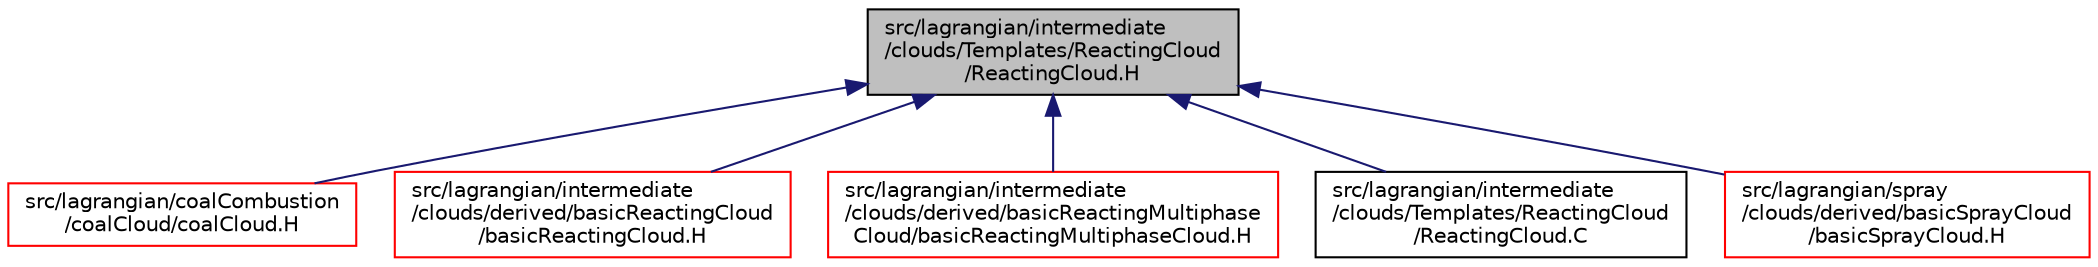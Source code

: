 digraph "src/lagrangian/intermediate/clouds/Templates/ReactingCloud/ReactingCloud.H"
{
  bgcolor="transparent";
  edge [fontname="Helvetica",fontsize="10",labelfontname="Helvetica",labelfontsize="10"];
  node [fontname="Helvetica",fontsize="10",shape=record];
  Node54 [label="src/lagrangian/intermediate\l/clouds/Templates/ReactingCloud\l/ReactingCloud.H",height=0.2,width=0.4,color="black", fillcolor="grey75", style="filled", fontcolor="black"];
  Node54 -> Node55 [dir="back",color="midnightblue",fontsize="10",style="solid",fontname="Helvetica"];
  Node55 [label="src/lagrangian/coalCombustion\l/coalCloud/coalCloud.H",height=0.2,width=0.4,color="red",URL="$a05591.html"];
  Node54 -> Node59 [dir="back",color="midnightblue",fontsize="10",style="solid",fontname="Helvetica"];
  Node59 [label="src/lagrangian/intermediate\l/clouds/derived/basicReactingCloud\l/basicReactingCloud.H",height=0.2,width=0.4,color="red",URL="$a05849.html"];
  Node54 -> Node62 [dir="back",color="midnightblue",fontsize="10",style="solid",fontname="Helvetica"];
  Node62 [label="src/lagrangian/intermediate\l/clouds/derived/basicReactingMultiphase\lCloud/basicReactingMultiphaseCloud.H",height=0.2,width=0.4,color="red",URL="$a05852.html"];
  Node54 -> Node65 [dir="back",color="midnightblue",fontsize="10",style="solid",fontname="Helvetica"];
  Node65 [label="src/lagrangian/intermediate\l/clouds/Templates/ReactingCloud\l/ReactingCloud.C",height=0.2,width=0.4,color="black",URL="$a05894.html"];
  Node54 -> Node66 [dir="back",color="midnightblue",fontsize="10",style="solid",fontname="Helvetica"];
  Node66 [label="src/lagrangian/spray\l/clouds/derived/basicSprayCloud\l/basicSprayCloud.H",height=0.2,width=0.4,color="red",URL="$a07337.html"];
}
